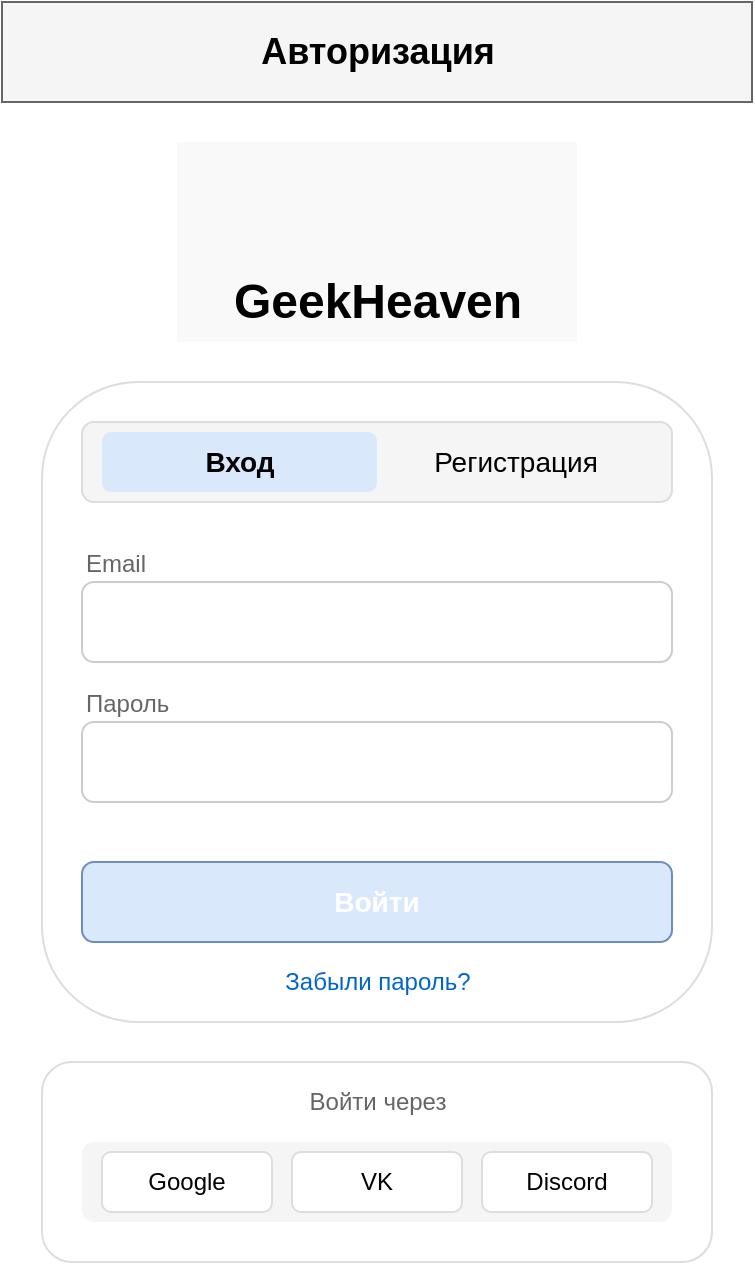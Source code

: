 <mxfile version="21.6.6">
  <diagram name="Страница авторизации - Мобильная версия" id="auth-page-mobile">
    <mxGraphModel dx="375" dy="667" grid="1" gridSize="10" guides="1" tooltips="1" connect="1" arrows="1" fold="1" page="1" pageScale="1" pageWidth="375" pageHeight="667" math="0" shadow="0">
      <root>
        <mxCell id="0" />
        <mxCell id="1" parent="0" />
        <!-- Верхняя панель навигации -->
        <mxCell id="header" value="" style="rounded=0;whiteSpace=wrap;html=1;fillColor=#f5f5f5;strokeColor=#666666;fontColor=#333333;" vertex="1" parent="1">
          <mxGeometry x="0" y="0" width="375" height="50" as="geometry" />
        </mxCell>
        <mxCell id="page_title" value="Авторизация" style="text;html=1;strokeColor=none;fillColor=none;align=center;verticalAlign=middle;whiteSpace=wrap;rounded=0;fontStyle=1;fontSize=18;" vertex="1" parent="1">
          <mxGeometry x="107.5" y="10" width="160" height="30" as="geometry" />
        </mxCell>
        <!-- Логотип -->
        <mxCell id="logo_container" value="" style="rounded=0;whiteSpace=wrap;html=1;fillColor=#f9f9f9;strokeColor=none;" vertex="1" parent="1">
          <mxGeometry x="87.5" y="70" width="200" height="100" as="geometry" />
        </mxCell>
        <mxCell id="logo_text" value="GeekHeaven" style="text;html=1;strokeColor=none;fillColor=none;align=center;verticalAlign=middle;whiteSpace=wrap;rounded=0;fontSize=24;fontStyle=1" vertex="1" parent="1">
          <mxGeometry x="87.5" y="130" width="200" height="40" as="geometry" />
        </mxCell>
        <!-- Форма авторизации -->
        <mxCell id="auth_form" value="" style="rounded=1;whiteSpace=wrap;html=1;fillColor=#ffffff;strokeColor=#dddddd;" vertex="1" parent="1">
          <mxGeometry x="20" y="190" width="335" height="320" as="geometry" />
        </mxCell>
        <!-- Переключатель входа/регистрации -->
        <mxCell id="auth_toggle" value="" style="rounded=1;whiteSpace=wrap;html=1;fillColor=#f5f5f5;strokeColor=#dddddd;" vertex="1" parent="1">
          <mxGeometry x="40" y="210" width="295" height="40" as="geometry" />
        </mxCell>
        <mxCell id="toggle_login" value="Вход" style="text;html=1;strokeColor=none;fillColor=#dae8fc;align=center;verticalAlign=middle;whiteSpace=wrap;rounded=1;fontSize=14;fontStyle=1" vertex="1" parent="1">
          <mxGeometry x="50" y="215" width="137.5" height="30" as="geometry" />
        </mxCell>
        <mxCell id="toggle_register" value="Регистрация" style="text;html=1;strokeColor=none;fillColor=none;align=center;verticalAlign=middle;whiteSpace=wrap;rounded=1;fontSize=14;" vertex="1" parent="1">
          <mxGeometry x="187.5" y="215" width="137.5" height="30" as="geometry" />
        </mxCell>
        <!-- Поля ввода -->
        <mxCell id="email_label" value="Email" style="text;html=1;strokeColor=none;fillColor=none;align=left;verticalAlign=bottom;whiteSpace=wrap;rounded=0;fontSize=12;fontColor=#666666;" vertex="1" parent="1">
          <mxGeometry x="40" y="270" width="295" height="20" as="geometry" />
        </mxCell>
        <mxCell id="email_input" value="" style="rounded=1;whiteSpace=wrap;html=1;fillColor=#ffffff;strokeColor=#cccccc;" vertex="1" parent="1">
          <mxGeometry x="40" y="290" width="295" height="40" as="geometry" />
        </mxCell>
        <mxCell id="password_label" value="Пароль" style="text;html=1;strokeColor=none;fillColor=none;align=left;verticalAlign=bottom;whiteSpace=wrap;rounded=0;fontSize=12;fontColor=#666666;" vertex="1" parent="1">
          <mxGeometry x="40" y="340" width="295" height="20" as="geometry" />
        </mxCell>
        <mxCell id="password_input" value="" style="rounded=1;whiteSpace=wrap;html=1;fillColor=#ffffff;strokeColor=#cccccc;" vertex="1" parent="1">
          <mxGeometry x="40" y="360" width="295" height="40" as="geometry" />
        </mxCell>
        <!-- Кнопка входа -->
        <mxCell id="login_button" value="Войти" style="rounded=1;whiteSpace=wrap;html=1;fillColor=#dae8fc;strokeColor=#6c8ebf;fontSize=14;fontStyle=1;fontColor=#ffffff;" vertex="1" parent="1">
          <mxGeometry x="40" y="430" width="295" height="40" as="geometry" />
        </mxCell>
        <!-- Дополнительные опции -->
        <mxCell id="forgot_password" value="Забыли пароль?" style="text;html=1;strokeColor=none;fillColor=none;align=center;verticalAlign=middle;whiteSpace=wrap;rounded=0;fontSize=12;fontColor=#0066cc;" vertex="1" parent="1">
          <mxGeometry x="137.5" y="480" width="100" height="20" as="geometry" />
        </mxCell>
        <!-- Социальные сети -->
        <mxCell id="social_login" value="" style="rounded=1;whiteSpace=wrap;html=1;fillColor=#ffffff;strokeColor=#dddddd;" vertex="1" parent="1">
          <mxGeometry x="20" y="530" width="335" height="100" as="geometry" />
        </mxCell>
        <mxCell id="social_title" value="Войти через" style="text;html=1;strokeColor=none;fillColor=none;align=center;verticalAlign=middle;whiteSpace=wrap;rounded=0;fontSize=12;fontColor=#666666;" vertex="1" parent="1">
          <mxGeometry x="137.5" y="540" width="100" height="20" as="geometry" />
        </mxCell>
        <mxCell id="social_buttons" value="" style="rounded=1;whiteSpace=wrap;html=1;fillColor=#f5f5f5;strokeColor=none;" vertex="1" parent="1">
          <mxGeometry x="40" y="570" width="295" height="40" as="geometry" />
        </mxCell>
        <mxCell id="google_button" value="Google" style="rounded=1;whiteSpace=wrap;html=1;fillColor=#ffffff;strokeColor=#dddddd;fontSize=12;" vertex="1" parent="1">
          <mxGeometry x="50" y="575" width="85" height="30" as="geometry" />
        </mxCell>
        <mxCell id="vk_button" value="VK" style="rounded=1;whiteSpace=wrap;html=1;fillColor=#ffffff;strokeColor=#dddddd;fontSize=12;" vertex="1" parent="1">
          <mxGeometry x="145" y="575" width="85" height="30" as="geometry" />
        </mxCell>
        <mxCell id="discord_button" value="Discord" style="rounded=1;whiteSpace=wrap;html=1;fillColor=#ffffff;strokeColor=#dddddd;fontSize=12;" vertex="1" parent="1">
          <mxGeometry x="240" y="575" width="85" height="30" as="geometry" />
        </mxCell>
      </root>
    </mxGraphModel>
  </diagram>
</mxfile>